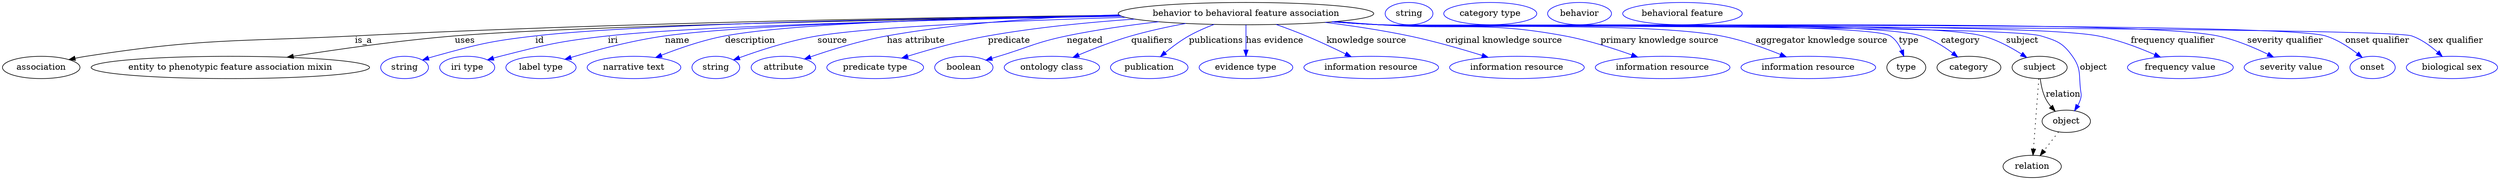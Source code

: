 digraph {
	graph [bb="0,0,4020.8,283"];
	node [label="\N"];
	"behavior to behavioral feature association"	[height=0.5,
		label="behavior to behavioral feature association",
		pos="2003.4,265",
		width=5.7231];
	association	[height=0.5,
		pos="62.394,178",
		width=1.7332];
	"behavior to behavioral feature association" -> association	[label=is_a,
		lp="582.39,221.5",
		pos="e,107.12,190.7 1799.5,262.33 1521.2,259.29 1006.8,251 568.39,229 375.19,219.31 325.55,225.65 134.39,196 128.7,195.12 122.8,194.02 \
116.92,192.82"];
	"entity to phenotypic feature association mixin"	[height=0.5,
		pos="367.39,178",
		width=6.2286];
	"behavior to behavioral feature association" -> "entity to phenotypic feature association mixin"	[label=uses,
		lp="745.89,221.5",
		pos="e,458.96,194.48 1801.9,261.16 1496.6,256.41 931.37,245.67 729.39,229 641.08,221.71 541.37,207.49 468.99,196.07"];
	id	[color=blue,
		height=0.5,
		label=string,
		pos="648.39,178",
		width=1.0652];
	"behavior to behavioral feature association" -> id	[color=blue,
		label=id,
		lp="866.39,221.5",
		pos="e,677.38,190 1800.2,261.91 1521.6,258.34 1035.4,249.37 859.39,229 785.97,220.51 767.63,215.72 696.39,196 693.28,195.14 690.09,194.18 \
686.89,193.16",
		style=solid];
	iri	[color=blue,
		height=0.5,
		label="iri type",
		pos="749.39,178",
		width=1.2277];
	"behavior to behavioral feature association" -> iri	[color=blue,
		label=iri,
		lp="984.39,221.5",
		pos="e,782.01,190.15 1802.8,260.82 1550.3,256.17 1130.8,246.17 976.39,229 898.16,220.3 878.68,215.39 802.39,196 798.97,195.13 795.43,\
194.16 791.9,193.14",
		style=solid];
	name	[color=blue,
		height=0.5,
		label="label type",
		pos="868.39,178",
		width=1.5707];
	"behavior to behavioral feature association" -> name	[color=blue,
		label=name,
		lp="1087.4,221.5",
		pos="e,906.81,191.23 1801.5,261.31 1569.7,257.36 1203.8,248.26 1067.4,229 1015,221.61 956.5,205.98 916.55,194.15",
		style=solid];
	description	[color=blue,
		height=0.5,
		label="narrative text",
		pos="1018.4,178",
		width=2.0943];
	"behavior to behavioral feature association" -> description	[color=blue,
		label=description,
		lp="1204.9,221.5",
		pos="e,1053,194.04 1799.8,262.22 1591.3,259.19 1281.5,251.02 1164.4,229 1129.3,222.4 1091.2,209.12 1062.7,197.9",
		style=solid];
	source	[color=blue,
		height=0.5,
		label=string,
		pos="1150.4,178",
		width=1.0652];
	"behavior to behavioral feature association" -> source	[color=blue,
		label=source,
		lp="1336.4,221.5",
		pos="e,1178.8,190.33 1808.5,259.1 1638.2,253.9 1404.2,244.29 1312.4,229 1268.8,221.75 1220.7,205.83 1188.3,193.89",
		style=solid];
	"has attribute"	[color=blue,
		height=0.5,
		label=attribute,
		pos="1258.4,178",
		width=1.4443];
	"behavior to behavioral feature association" -> "has attribute"	[color=blue,
		label="has attribute",
		lp="1471.4,221.5",
		pos="e,1292.2,191.7 1798.4,263.17 1687,259.82 1547.3,250.92 1424.4,229 1382,221.43 1335.1,206.69 1302,195.16",
		style=solid];
	predicate	[color=blue,
		height=0.5,
		label="predicate type",
		pos="1406.4,178",
		width=2.1665];
	"behavior to behavioral feature association" -> predicate	[color=blue,
		label=predicate,
		lp="1621.4,221.5",
		pos="e,1449,193.2 1823.5,256.18 1749.9,251.08 1664.2,242.71 1587.4,229 1543.4,221.14 1494.6,207.36 1458.8,196.25",
		style=solid];
	negated	[color=blue,
		height=0.5,
		label=boolean,
		pos="1549.4,178",
		width=1.2999];
	"behavior to behavioral feature association" -> negated	[color=blue,
		label=negated,
		lp="1743.4,221.5",
		pos="e,1584.6,189.93 1862.6,251.83 1815.2,246.44 1762.3,239 1714.4,229 1664.4,218.56 1653.2,210.87 1604.4,196 1601.1,194.99 1597.7,193.95 \
1594.2,192.9",
		style=solid];
	qualifiers	[color=blue,
		height=0.5,
		label="ontology class",
		pos="1690.4,178",
		width=2.1304];
	"behavior to behavioral feature association" -> qualifiers	[color=blue,
		label=qualifiers,
		lp="1851.9,221.5",
		pos="e,1724.3,194.24 1906.1,249.09 1877.6,243.78 1846.5,237.08 1818.4,229 1789.5,220.71 1758.1,208.5 1733.7,198.21",
		style=solid];
	publications	[color=blue,
		height=0.5,
		label=publication,
		pos="1847.4,178",
		width=1.7332];
	"behavior to behavioral feature association" -> publications	[color=blue,
		label=publications,
		lp="1955.4,221.5",
		pos="e,1865.4,195.45 1952,247.56 1938.4,242.39 1924,236.13 1911.4,229 1898,221.42 1884.3,211.19 1873.1,201.95",
		style=solid];
	"has evidence"	[color=blue,
		height=0.5,
		label="evidence type",
		pos="2003.4,178",
		width=2.0943];
	"behavior to behavioral feature association" -> "has evidence"	[color=blue,
		label="has evidence",
		lp="2049.9,221.5",
		pos="e,2003.4,196.18 2003.4,246.8 2003.4,235.16 2003.4,219.55 2003.4,206.24",
		style=solid];
	"knowledge source"	[color=blue,
		height=0.5,
		label="information resource",
		pos="2205.4,178",
		width=3.015];
	"behavior to behavioral feature association" -> "knowledge source"	[color=blue,
		label="knowledge source",
		lp="2197.9,221.5",
		pos="e,2173.1,195.37 2052.1,247.48 2067.7,241.92 2084.9,235.48 2100.4,229 2121.7,220.11 2144.9,209.19 2164.1,199.83",
		style=solid];
	"original knowledge source"	[color=blue,
		height=0.5,
		label="information resource",
		pos="2440.4,178",
		width=3.015];
	"behavior to behavioral feature association" -> "original knowledge source"	[color=blue,
		label="original knowledge source",
		lp="2419.4,221.5",
		pos="e,2394,194.37 2131.1,250.85 2174.3,245.38 2222.7,238.14 2266.4,229 2306.3,220.66 2350.4,207.94 2384.3,197.41",
		style=solid];
	"primary knowledge source"	[color=blue,
		height=0.5,
		label="information resource",
		pos="2675.4,178",
		width=3.015];
	"behavior to behavioral feature association" -> "primary knowledge source"	[color=blue,
		label="primary knowledge source",
		lp="2670.4,221.5",
		pos="e,2635.2,194.76 2148.2,252.17 2171.7,250.37 2195.7,248.58 2218.4,247 2351.2,237.75 2386.5,253.27 2517.4,229 2554.4,222.14 2594.9,\
209.23 2625.6,198.25",
		style=solid];
	"aggregator knowledge source"	[color=blue,
		height=0.5,
		label="information resource",
		pos="2910.4,178",
		width=3.015];
	"behavior to behavioral feature association" -> "aggregator knowledge source"	[color=blue,
		label="aggregator knowledge source",
		lp="2931.9,221.5",
		pos="e,2874.7,195.11 2144.7,251.89 2169.3,250.05 2194.6,248.33 2218.4,247 2340.7,240.17 2649,251.74 2769.4,229 2802.5,222.75 2838.3,209.99 \
2865.5,198.93",
		style=solid];
	type	[height=0.5,
		pos="3068.4,178",
		width=0.86659];
	"behavior to behavioral feature association" -> type	[color=blue,
		label=type,
		lp="3072.4,221.5",
		pos="e,3064.4,196.04 2143.3,251.78 2168.3,249.92 2194.1,248.23 2218.4,247 2264.1,244.69 3003.5,253.19 3042.4,229 3050.9,223.69 3056.8,\
214.58 3060.8,205.58",
		style=solid];
	category	[height=0.5,
		pos="3169.4,178",
		width=1.4263];
	"behavior to behavioral feature association" -> category	[color=blue,
		label=category,
		lp="3155.9,221.5",
		pos="e,3151.3,194.97 2143.3,251.75 2168.3,249.9 2194.1,248.21 2218.4,247 2315.4,242.17 2999.6,257.54 3092.4,229 3110.8,223.34 3129,211.87 \
3143.1,201.35",
		style=solid];
	subject	[height=0.5,
		pos="3283.4,178",
		width=1.2277];
	"behavior to behavioral feature association" -> subject	[color=blue,
		label=subject,
		lp="3255.4,221.5",
		pos="e,3262.7,194.04 2143,251.73 2168.1,249.88 2194,248.19 2218.4,247 2326.4,241.74 3086.8,256.61 3191.4,229 3213.8,223.07 3236.8,210.61 \
3254.2,199.61",
		style=solid];
	object	[height=0.5,
		pos="3326.4,91",
		width=1.0832];
	"behavior to behavioral feature association" -> object	[color=blue,
		label=object,
		lp="3370.4,178",
		pos="e,3339.8,108.09 2142.7,251.72 2167.9,249.86 2193.9,248.17 2218.4,247 2277.6,244.16 3228.7,246.27 3285.4,229 3311.2,221.14 3320.8,\
218.03 3336.4,196 3350.7,175.86 3346.5,166.51 3349.4,142 3350.2,135.38 3351.3,133.39 3349.4,127 3348.4,123.55 3346.9,120.13 3345.1,\
116.85",
		style=solid];
	"frequency qualifier"	[color=blue,
		height=0.5,
		label="frequency value",
		pos="3510.4,178",
		width=2.3651];
	"behavior to behavioral feature association" -> "frequency qualifier"	[color=blue,
		label="frequency qualifier",
		lp="3498.4,221.5",
		pos="e,3478.2,194.68 2142.7,251.69 2167.9,249.84 2193.9,248.16 2218.4,247 2347,240.92 3250.9,253.02 3377.4,229 3409.1,222.98 3443.1,210.06 \
3468.8,198.87",
		style=solid];
	"severity qualifier"	[color=blue,
		height=0.5,
		label="severity value",
		pos="3689.4,178",
		width=2.1123];
	"behavior to behavioral feature association" -> "severity qualifier"	[color=blue,
		label="severity qualifier",
		lp="3679.4,221.5",
		pos="e,3660.6,194.82 2142.1,251.69 2167.5,249.82 2193.7,248.14 2218.4,247 2368.5,240.08 3423.3,259.66 3570.4,229 3598.7,223.09 3628.8,\
210.41 3651.6,199.3",
		style=solid];
	"onset qualifier"	[color=blue,
		height=0.5,
		label=onset,
		pos="3819.4,178",
		width=1.011];
	"behavior to behavioral feature association" -> "onset qualifier"	[color=blue,
		label="onset qualifier",
		lp="3827.9,221.5",
		pos="e,3802.7,194.29 2142.1,251.66 2167.5,249.79 2193.7,248.12 2218.4,247 2303.1,243.16 3663.4,254.05 3744.4,229 3762.8,223.3 3780.9,\
211.47 3794.7,200.76",
		style=solid];
	"sex qualifier"	[color=blue,
		height=0.5,
		label="biological sex",
		pos="3947.4,178",
		width=2.0401];
	"behavior to behavioral feature association" -> "sex qualifier"	[color=blue,
		label="sex qualifier",
		lp="3954.4,221.5",
		pos="e,3932.1,195.73 2141.8,251.66 2167.3,249.79 2193.6,248.11 2218.4,247 2264.6,244.93 3839.7,244.29 3883.4,229 3898.9,223.58 3913.5,\
212.78 3924.8,202.6",
		style=solid];
	association_type	[color=blue,
		height=0.5,
		label=string,
		pos="2265.4,265",
		width=1.0652];
	association_category	[color=blue,
		height=0.5,
		label="category type",
		pos="2396.4,265",
		width=2.0762];
	subject -> object	[label=relation,
		lp="3321.4,134.5",
		pos="e,3308.5,107.23 3284.5,159.55 3285.7,149.57 3288.2,137.07 3293.4,127 3295.6,122.68 3298.5,118.52 3301.7,114.66"];
	relation	[height=0.5,
		pos="3271.4,18",
		width=1.2999];
	subject -> relation	[pos="e,3272.7,36.188 3282.1,159.79 3280,132.48 3276,78.994 3273.5,46.38",
		style=dotted];
	"behavior to behavioral feature association_subject"	[color=blue,
		height=0.5,
		label=behavior,
		pos="2540.4,265",
		width=1.4263];
	object -> relation	[pos="e,3284.2,35.54 3313.9,73.889 3307,64.939 3298.2,53.617 3290.4,43.584",
		style=dotted];
	"behavior to behavioral feature association_object"	[color=blue,
		height=0.5,
		label="behavioral feature",
		pos="2706.4,265",
		width=2.672];
}
